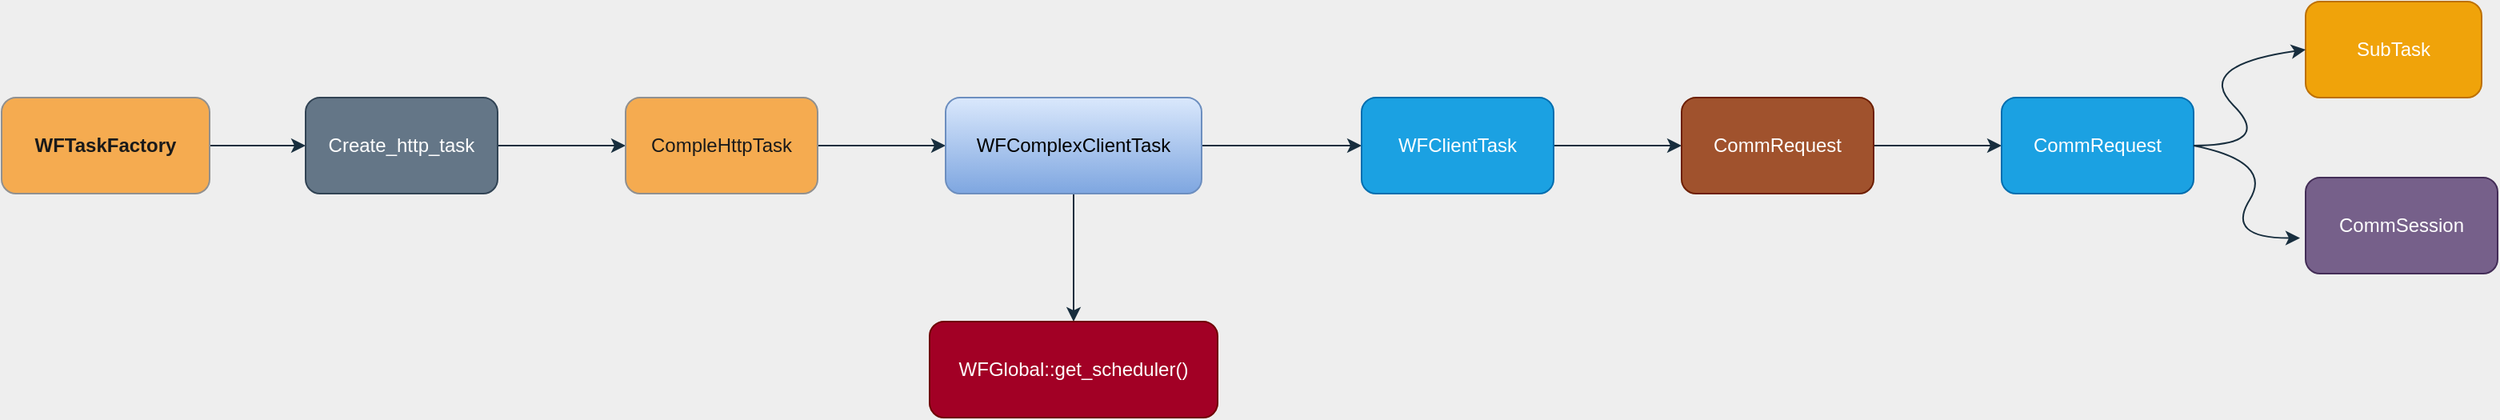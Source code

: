 <mxfile version="13.6.5">
    <diagram id="rmR9egDS_EThjiVzYpMR" name="第 1 页">
        <mxGraphModel dx="530" dy="730" grid="1" gridSize="10" guides="1" tooltips="1" connect="1" arrows="1" fold="1" page="1" pageScale="1" pageWidth="3300" pageHeight="4681" background="#EEEEEE" math="0" shadow="0">
            <root>
                <mxCell id="0"/>
                <mxCell id="1" parent="0"/>
                <mxCell id="5" value="" style="edgeStyle=orthogonalEdgeStyle;rounded=0;orthogonalLoop=1;jettySize=auto;html=1;labelBackgroundColor=#EEEEEE;strokeColor=#182E3E;fontColor=#1A1A1A;" edge="1" parent="1" source="3" target="4">
                    <mxGeometry relative="1" as="geometry"/>
                </mxCell>
                <mxCell id="3" value="&lt;b&gt;WFTaskFactory&lt;/b&gt;" style="rounded=1;whiteSpace=wrap;html=1;fillColor=#F5AB50;strokeColor=#909090;fontColor=#1A1A1A;" vertex="1" parent="1">
                    <mxGeometry x="90" y="620" width="130" height="60" as="geometry"/>
                </mxCell>
                <mxCell id="8" value="" style="edgeStyle=orthogonalEdgeStyle;rounded=0;orthogonalLoop=1;jettySize=auto;html=1;labelBackgroundColor=#EEEEEE;strokeColor=#182E3E;fontColor=#1A1A1A;" edge="1" parent="1" source="4" target="7">
                    <mxGeometry relative="1" as="geometry"/>
                </mxCell>
                <mxCell id="4" value="Create_http_task" style="whiteSpace=wrap;html=1;rounded=1;fillColor=#647687;strokeColor=#314354;fontColor=#ffffff;" vertex="1" parent="1">
                    <mxGeometry x="280" y="620" width="120" height="60" as="geometry"/>
                </mxCell>
                <mxCell id="67" value="" style="edgeStyle=orthogonalEdgeStyle;curved=0;rounded=1;sketch=0;orthogonalLoop=1;jettySize=auto;html=1;strokeColor=#182E3E;fontColor=#1A1A1A;" edge="1" parent="1" source="7" target="66">
                    <mxGeometry relative="1" as="geometry"/>
                </mxCell>
                <mxCell id="7" value="CompleHttpTask" style="whiteSpace=wrap;html=1;rounded=1;fillColor=#F5AB50;strokeColor=#909090;fontColor=#1A1A1A;" vertex="1" parent="1">
                    <mxGeometry x="480" y="620" width="120" height="60" as="geometry"/>
                </mxCell>
                <mxCell id="69" value="" style="edgeStyle=orthogonalEdgeStyle;curved=0;rounded=1;sketch=0;orthogonalLoop=1;jettySize=auto;html=1;strokeColor=#182E3E;fontColor=#1A1A1A;" edge="1" parent="1" source="66" target="68">
                    <mxGeometry relative="1" as="geometry"/>
                </mxCell>
                <mxCell id="80" value="" style="edgeStyle=orthogonalEdgeStyle;curved=0;rounded=1;sketch=0;orthogonalLoop=1;jettySize=auto;html=1;strokeColor=#182E3E;fontColor=#1A1A1A;" edge="1" parent="1" source="66" target="79">
                    <mxGeometry relative="1" as="geometry"/>
                </mxCell>
                <mxCell id="66" value="&lt;span&gt;WFComplexClientTask&lt;/span&gt;" style="whiteSpace=wrap;html=1;rounded=1;strokeColor=#6c8ebf;fillColor=#dae8fc;gradientColor=#7ea6e0;" vertex="1" parent="1">
                    <mxGeometry x="680" y="620" width="160" height="60" as="geometry"/>
                </mxCell>
                <mxCell id="71" value="" style="edgeStyle=orthogonalEdgeStyle;curved=0;rounded=1;sketch=0;orthogonalLoop=1;jettySize=auto;html=1;strokeColor=#182E3E;fontColor=#1A1A1A;" edge="1" parent="1" source="68" target="70">
                    <mxGeometry relative="1" as="geometry"/>
                </mxCell>
                <mxCell id="68" value="&lt;span&gt;WFClientTask&lt;/span&gt;" style="whiteSpace=wrap;html=1;rounded=1;fontColor=#ffffff;strokeColor=#006EAF;fillColor=#1ba1e2;" vertex="1" parent="1">
                    <mxGeometry x="940" y="620" width="120" height="60" as="geometry"/>
                </mxCell>
                <mxCell id="73" value="" style="edgeStyle=orthogonalEdgeStyle;curved=0;rounded=1;sketch=0;orthogonalLoop=1;jettySize=auto;html=1;strokeColor=#182E3E;fontColor=#1A1A1A;" edge="1" parent="1" source="70" target="72">
                    <mxGeometry relative="1" as="geometry"/>
                </mxCell>
                <mxCell id="70" value="&#10;&#10;&lt;span style=&quot;&quot;&gt;CommRequest&lt;/span&gt;&#10;&#10;" style="whiteSpace=wrap;html=1;rounded=1;fontColor=#ffffff;strokeColor=#6D1F00;fillColor=#a0522d;" vertex="1" parent="1">
                    <mxGeometry x="1140" y="620" width="120" height="60" as="geometry"/>
                </mxCell>
                <mxCell id="72" value="&#10;&#10;&lt;span style=&quot;&quot;&gt;CommRequest&lt;/span&gt;&#10;&#10;" style="whiteSpace=wrap;html=1;rounded=1;fontColor=#ffffff;strokeColor=#006EAF;fillColor=#1ba1e2;" vertex="1" parent="1">
                    <mxGeometry x="1340" y="620" width="120" height="60" as="geometry"/>
                </mxCell>
                <mxCell id="74" value="&lt;span&gt; SubTask&lt;/span&gt;" style="whiteSpace=wrap;html=1;rounded=1;fontColor=#ffffff;strokeColor=#BD7000;fillColor=#f0a30a;" vertex="1" parent="1">
                    <mxGeometry x="1530" y="560" width="110" height="60" as="geometry"/>
                </mxCell>
                <mxCell id="76" value="&lt;span&gt; CommSession&lt;/span&gt;" style="whiteSpace=wrap;html=1;rounded=1;fontColor=#ffffff;strokeColor=#432D57;fillColor=#76608a;" vertex="1" parent="1">
                    <mxGeometry x="1530" y="670" width="120" height="60" as="geometry"/>
                </mxCell>
                <mxCell id="77" value="" style="curved=1;endArrow=classic;html=1;strokeColor=#182E3E;fontColor=#1A1A1A;entryX=0;entryY=0.5;entryDx=0;entryDy=0;" edge="1" parent="1" target="74">
                    <mxGeometry width="50" height="50" relative="1" as="geometry">
                        <mxPoint x="1460" y="650" as="sourcePoint"/>
                        <mxPoint x="1510" y="600" as="targetPoint"/>
                        <Array as="points">
                            <mxPoint x="1510" y="650"/>
                            <mxPoint x="1460" y="600"/>
                        </Array>
                    </mxGeometry>
                </mxCell>
                <mxCell id="78" value="" style="curved=1;endArrow=classic;html=1;strokeColor=#182E3E;fontColor=#1A1A1A;entryX=-0.029;entryY=0.629;entryDx=0;entryDy=0;entryPerimeter=0;" edge="1" parent="1" target="76">
                    <mxGeometry width="50" height="50" relative="1" as="geometry">
                        <mxPoint x="1460" y="650" as="sourcePoint"/>
                        <mxPoint x="1470" y="740" as="targetPoint"/>
                        <Array as="points">
                            <mxPoint x="1510" y="660"/>
                            <mxPoint x="1480" y="708"/>
                        </Array>
                    </mxGeometry>
                </mxCell>
                <mxCell id="79" value="WFGlobal::get_scheduler()" style="whiteSpace=wrap;html=1;rounded=1;fillColor=#a20025;strokeColor=#6F0000;fontColor=#ffffff;" vertex="1" parent="1">
                    <mxGeometry x="670" y="760" width="180" height="60" as="geometry"/>
                </mxCell>
            </root>
        </mxGraphModel>
    </diagram>
</mxfile>